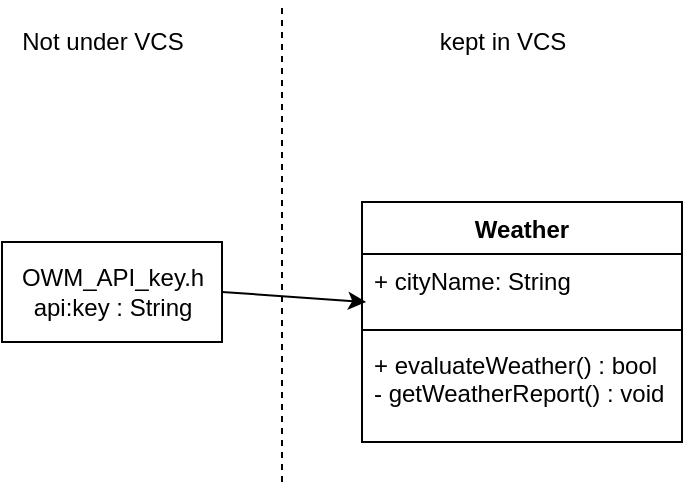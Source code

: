 <mxfile version="13.8.0" type="device"><diagram id="LFoi05Cg6cixM9IcLLpR" name="Page-1"><mxGraphModel dx="1422" dy="737" grid="1" gridSize="10" guides="1" tooltips="1" connect="1" arrows="1" fold="1" page="1" pageScale="1" pageWidth="850" pageHeight="1100" math="0" shadow="0"><root><mxCell id="0"/><mxCell id="1" parent="0"/><mxCell id="Bc8YqQen9oYHY0bD3Fvg-6" style="rounded=0;orthogonalLoop=1;jettySize=auto;html=1;exitX=1;exitY=0.5;exitDx=0;exitDy=0;entryX=0.013;entryY=0.706;entryDx=0;entryDy=0;entryPerimeter=0;" edge="1" parent="1" source="Bc8YqQen9oYHY0bD3Fvg-1" target="Bc8YqQen9oYHY0bD3Fvg-3"><mxGeometry relative="1" as="geometry"/></mxCell><mxCell id="Bc8YqQen9oYHY0bD3Fvg-1" value="OWM_API_key.h&lt;br&gt;api:key : String" style="html=1;" vertex="1" parent="1"><mxGeometry x="200" y="200" width="110" height="50" as="geometry"/></mxCell><mxCell id="Bc8YqQen9oYHY0bD3Fvg-2" value="Weather" style="swimlane;fontStyle=1;align=center;verticalAlign=top;childLayout=stackLayout;horizontal=1;startSize=26;horizontalStack=0;resizeParent=1;resizeParentMax=0;resizeLast=0;collapsible=1;marginBottom=0;" vertex="1" parent="1"><mxGeometry x="380" y="180" width="160" height="120" as="geometry"/></mxCell><mxCell id="Bc8YqQen9oYHY0bD3Fvg-3" value="+ cityName: String" style="text;strokeColor=none;fillColor=none;align=left;verticalAlign=top;spacingLeft=4;spacingRight=4;overflow=hidden;rotatable=0;points=[[0,0.5],[1,0.5]];portConstraint=eastwest;" vertex="1" parent="Bc8YqQen9oYHY0bD3Fvg-2"><mxGeometry y="26" width="160" height="34" as="geometry"/></mxCell><mxCell id="Bc8YqQen9oYHY0bD3Fvg-4" value="" style="line;strokeWidth=1;fillColor=none;align=left;verticalAlign=middle;spacingTop=-1;spacingLeft=3;spacingRight=3;rotatable=0;labelPosition=right;points=[];portConstraint=eastwest;" vertex="1" parent="Bc8YqQen9oYHY0bD3Fvg-2"><mxGeometry y="60" width="160" height="8" as="geometry"/></mxCell><mxCell id="Bc8YqQen9oYHY0bD3Fvg-5" value="+ evaluateWeather() : bool&#10;- getWeatherReport() : void" style="text;strokeColor=none;fillColor=none;align=left;verticalAlign=top;spacingLeft=4;spacingRight=4;overflow=hidden;rotatable=0;points=[[0,0.5],[1,0.5]];portConstraint=eastwest;" vertex="1" parent="Bc8YqQen9oYHY0bD3Fvg-2"><mxGeometry y="68" width="160" height="52" as="geometry"/></mxCell><mxCell id="Bc8YqQen9oYHY0bD3Fvg-7" value="" style="endArrow=none;dashed=1;html=1;" edge="1" parent="1"><mxGeometry width="50" height="50" relative="1" as="geometry"><mxPoint x="340" y="320" as="sourcePoint"/><mxPoint x="340" y="80" as="targetPoint"/></mxGeometry></mxCell><mxCell id="Bc8YqQen9oYHY0bD3Fvg-8" value="Not under VCS" style="text;html=1;align=center;verticalAlign=middle;resizable=0;points=[];autosize=1;" vertex="1" parent="1"><mxGeometry x="200" y="90" width="100" height="20" as="geometry"/></mxCell><mxCell id="Bc8YqQen9oYHY0bD3Fvg-9" value="kept in VCS" style="text;html=1;align=center;verticalAlign=middle;resizable=0;points=[];autosize=1;" vertex="1" parent="1"><mxGeometry x="410" y="90" width="80" height="20" as="geometry"/></mxCell></root></mxGraphModel></diagram></mxfile>